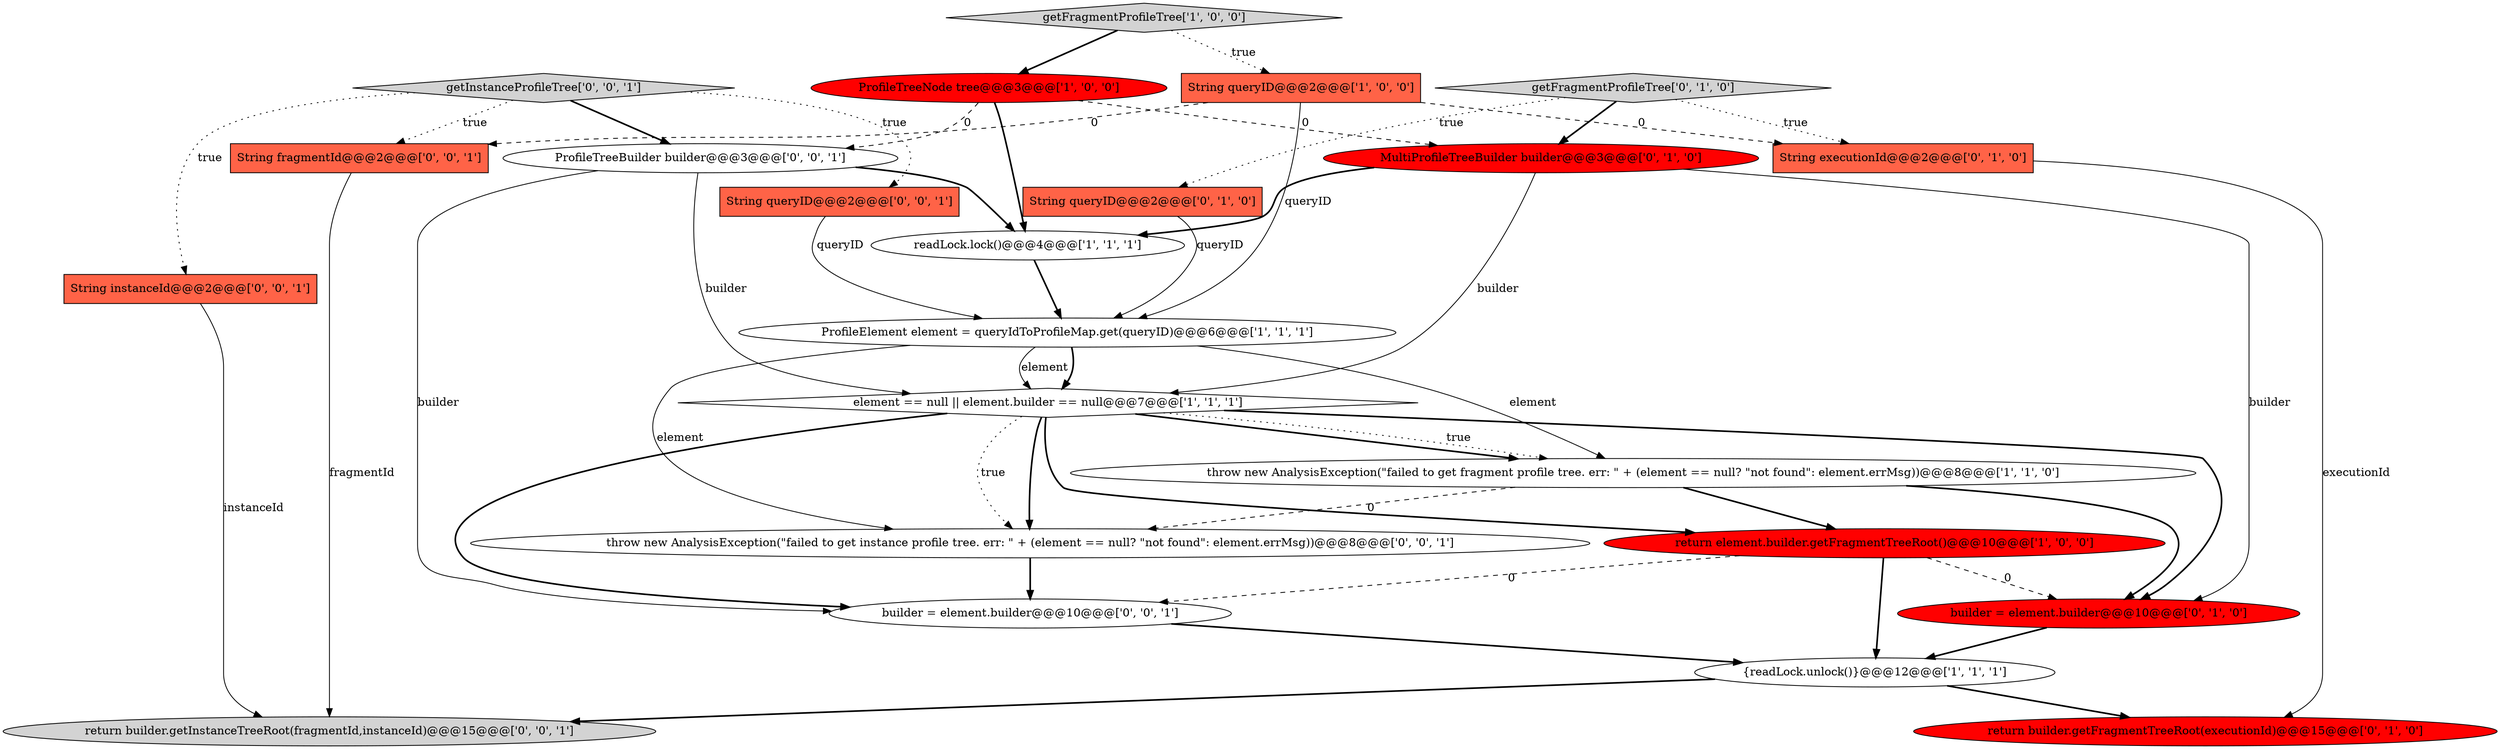 digraph {
5 [style = filled, label = "String queryID@@@2@@@['1', '0', '0']", fillcolor = tomato, shape = box image = "AAA1AAABBB1BBB"];
4 [style = filled, label = "getFragmentProfileTree['1', '0', '0']", fillcolor = lightgray, shape = diamond image = "AAA0AAABBB1BBB"];
18 [style = filled, label = "getInstanceProfileTree['0', '0', '1']", fillcolor = lightgray, shape = diamond image = "AAA0AAABBB3BBB"];
15 [style = filled, label = "String queryID@@@2@@@['0', '0', '1']", fillcolor = tomato, shape = box image = "AAA0AAABBB3BBB"];
6 [style = filled, label = "{readLock.unlock()}@@@12@@@['1', '1', '1']", fillcolor = white, shape = ellipse image = "AAA0AAABBB1BBB"];
8 [style = filled, label = "readLock.lock()@@@4@@@['1', '1', '1']", fillcolor = white, shape = ellipse image = "AAA0AAABBB1BBB"];
0 [style = filled, label = "return element.builder.getFragmentTreeRoot()@@@10@@@['1', '0', '0']", fillcolor = red, shape = ellipse image = "AAA1AAABBB1BBB"];
22 [style = filled, label = "builder = element.builder@@@10@@@['0', '0', '1']", fillcolor = white, shape = ellipse image = "AAA0AAABBB3BBB"];
9 [style = filled, label = "getFragmentProfileTree['0', '1', '0']", fillcolor = lightgray, shape = diamond image = "AAA0AAABBB2BBB"];
14 [style = filled, label = "builder = element.builder@@@10@@@['0', '1', '0']", fillcolor = red, shape = ellipse image = "AAA1AAABBB2BBB"];
21 [style = filled, label = "ProfileTreeBuilder builder@@@3@@@['0', '0', '1']", fillcolor = white, shape = ellipse image = "AAA0AAABBB3BBB"];
13 [style = filled, label = "return builder.getFragmentTreeRoot(executionId)@@@15@@@['0', '1', '0']", fillcolor = red, shape = ellipse image = "AAA1AAABBB2BBB"];
12 [style = filled, label = "MultiProfileTreeBuilder builder@@@3@@@['0', '1', '0']", fillcolor = red, shape = ellipse image = "AAA1AAABBB2BBB"];
10 [style = filled, label = "String queryID@@@2@@@['0', '1', '0']", fillcolor = tomato, shape = box image = "AAA0AAABBB2BBB"];
1 [style = filled, label = "element == null || element.builder == null@@@7@@@['1', '1', '1']", fillcolor = white, shape = diamond image = "AAA0AAABBB1BBB"];
2 [style = filled, label = "ProfileElement element = queryIdToProfileMap.get(queryID)@@@6@@@['1', '1', '1']", fillcolor = white, shape = ellipse image = "AAA0AAABBB1BBB"];
7 [style = filled, label = "ProfileTreeNode tree@@@3@@@['1', '0', '0']", fillcolor = red, shape = ellipse image = "AAA1AAABBB1BBB"];
3 [style = filled, label = "throw new AnalysisException(\"failed to get fragment profile tree. err: \" + (element == null? \"not found\": element.errMsg))@@@8@@@['1', '1', '0']", fillcolor = white, shape = ellipse image = "AAA0AAABBB1BBB"];
16 [style = filled, label = "return builder.getInstanceTreeRoot(fragmentId,instanceId)@@@15@@@['0', '0', '1']", fillcolor = lightgray, shape = ellipse image = "AAA0AAABBB3BBB"];
19 [style = filled, label = "String instanceId@@@2@@@['0', '0', '1']", fillcolor = tomato, shape = box image = "AAA0AAABBB3BBB"];
11 [style = filled, label = "String executionId@@@2@@@['0', '1', '0']", fillcolor = tomato, shape = box image = "AAA1AAABBB2BBB"];
17 [style = filled, label = "throw new AnalysisException(\"failed to get instance profile tree. err: \" + (element == null? \"not found\": element.errMsg))@@@8@@@['0', '0', '1']", fillcolor = white, shape = ellipse image = "AAA0AAABBB3BBB"];
20 [style = filled, label = "String fragmentId@@@2@@@['0', '0', '1']", fillcolor = tomato, shape = box image = "AAA0AAABBB3BBB"];
4->5 [style = dotted, label="true"];
10->2 [style = solid, label="queryID"];
7->21 [style = dashed, label="0"];
3->17 [style = dashed, label="0"];
1->17 [style = dotted, label="true"];
0->6 [style = bold, label=""];
2->1 [style = bold, label=""];
5->2 [style = solid, label="queryID"];
20->16 [style = solid, label="fragmentId"];
9->11 [style = dotted, label="true"];
3->14 [style = bold, label=""];
18->15 [style = dotted, label="true"];
1->3 [style = bold, label=""];
19->16 [style = solid, label="instanceId"];
21->8 [style = bold, label=""];
18->19 [style = dotted, label="true"];
21->1 [style = solid, label="builder"];
1->0 [style = bold, label=""];
18->20 [style = dotted, label="true"];
21->22 [style = solid, label="builder"];
17->22 [style = bold, label=""];
7->8 [style = bold, label=""];
0->22 [style = dashed, label="0"];
4->7 [style = bold, label=""];
3->0 [style = bold, label=""];
1->17 [style = bold, label=""];
5->20 [style = dashed, label="0"];
15->2 [style = solid, label="queryID"];
1->22 [style = bold, label=""];
12->1 [style = solid, label="builder"];
1->3 [style = dotted, label="true"];
0->14 [style = dashed, label="0"];
2->3 [style = solid, label="element"];
2->1 [style = solid, label="element"];
8->2 [style = bold, label=""];
2->17 [style = solid, label="element"];
5->11 [style = dashed, label="0"];
6->16 [style = bold, label=""];
12->8 [style = bold, label=""];
6->13 [style = bold, label=""];
7->12 [style = dashed, label="0"];
22->6 [style = bold, label=""];
1->14 [style = bold, label=""];
9->12 [style = bold, label=""];
18->21 [style = bold, label=""];
9->10 [style = dotted, label="true"];
12->14 [style = solid, label="builder"];
14->6 [style = bold, label=""];
11->13 [style = solid, label="executionId"];
}
